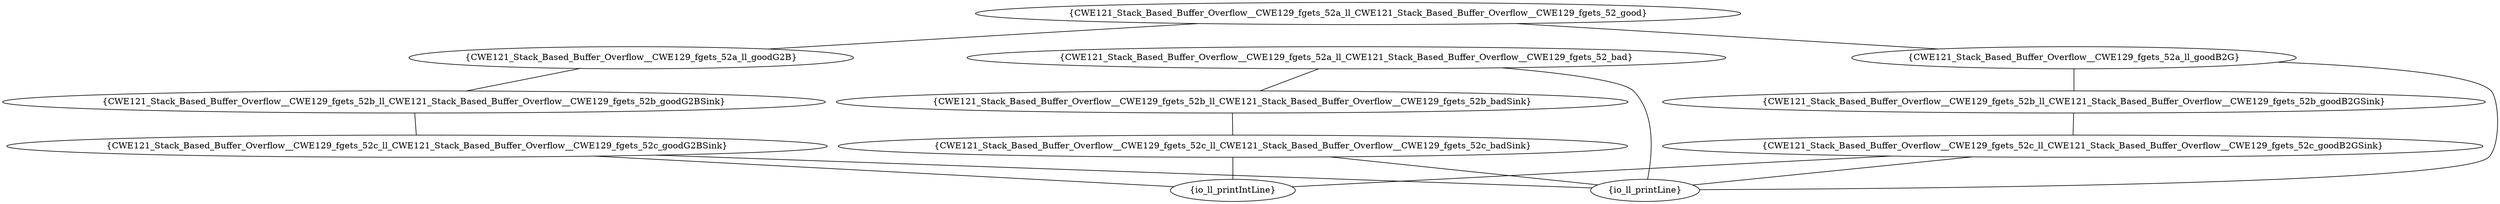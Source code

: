 graph "cg graph" {
CWE121_Stack_Based_Buffer_Overflow__CWE129_fgets_52a_ll_CWE121_Stack_Based_Buffer_Overflow__CWE129_fgets_52_good [label="{CWE121_Stack_Based_Buffer_Overflow__CWE129_fgets_52a_ll_CWE121_Stack_Based_Buffer_Overflow__CWE129_fgets_52_good}"];
CWE121_Stack_Based_Buffer_Overflow__CWE129_fgets_52a_ll_goodG2B [label="{CWE121_Stack_Based_Buffer_Overflow__CWE129_fgets_52a_ll_goodG2B}"];
CWE121_Stack_Based_Buffer_Overflow__CWE129_fgets_52a_ll_goodB2G [label="{CWE121_Stack_Based_Buffer_Overflow__CWE129_fgets_52a_ll_goodB2G}"];
CWE121_Stack_Based_Buffer_Overflow__CWE129_fgets_52c_ll_CWE121_Stack_Based_Buffer_Overflow__CWE129_fgets_52c_goodG2BSink [label="{CWE121_Stack_Based_Buffer_Overflow__CWE129_fgets_52c_ll_CWE121_Stack_Based_Buffer_Overflow__CWE129_fgets_52c_goodG2BSink}"];
io_ll_printIntLine [label="{io_ll_printIntLine}"];
io_ll_printLine [label="{io_ll_printLine}"];
CWE121_Stack_Based_Buffer_Overflow__CWE129_fgets_52b_ll_CWE121_Stack_Based_Buffer_Overflow__CWE129_fgets_52b_goodG2BSink [label="{CWE121_Stack_Based_Buffer_Overflow__CWE129_fgets_52b_ll_CWE121_Stack_Based_Buffer_Overflow__CWE129_fgets_52b_goodG2BSink}"];
CWE121_Stack_Based_Buffer_Overflow__CWE129_fgets_52c_ll_CWE121_Stack_Based_Buffer_Overflow__CWE129_fgets_52c_goodB2GSink [label="{CWE121_Stack_Based_Buffer_Overflow__CWE129_fgets_52c_ll_CWE121_Stack_Based_Buffer_Overflow__CWE129_fgets_52c_goodB2GSink}"];
CWE121_Stack_Based_Buffer_Overflow__CWE129_fgets_52b_ll_CWE121_Stack_Based_Buffer_Overflow__CWE129_fgets_52b_goodB2GSink [label="{CWE121_Stack_Based_Buffer_Overflow__CWE129_fgets_52b_ll_CWE121_Stack_Based_Buffer_Overflow__CWE129_fgets_52b_goodB2GSink}"];
CWE121_Stack_Based_Buffer_Overflow__CWE129_fgets_52c_ll_CWE121_Stack_Based_Buffer_Overflow__CWE129_fgets_52c_badSink [label="{CWE121_Stack_Based_Buffer_Overflow__CWE129_fgets_52c_ll_CWE121_Stack_Based_Buffer_Overflow__CWE129_fgets_52c_badSink}"];
CWE121_Stack_Based_Buffer_Overflow__CWE129_fgets_52b_ll_CWE121_Stack_Based_Buffer_Overflow__CWE129_fgets_52b_badSink [label="{CWE121_Stack_Based_Buffer_Overflow__CWE129_fgets_52b_ll_CWE121_Stack_Based_Buffer_Overflow__CWE129_fgets_52b_badSink}"];
CWE121_Stack_Based_Buffer_Overflow__CWE129_fgets_52a_ll_CWE121_Stack_Based_Buffer_Overflow__CWE129_fgets_52_bad [label="{CWE121_Stack_Based_Buffer_Overflow__CWE129_fgets_52a_ll_CWE121_Stack_Based_Buffer_Overflow__CWE129_fgets_52_bad}"];
CWE121_Stack_Based_Buffer_Overflow__CWE129_fgets_52a_ll_CWE121_Stack_Based_Buffer_Overflow__CWE129_fgets_52_good -- CWE121_Stack_Based_Buffer_Overflow__CWE129_fgets_52a_ll_goodG2B;
CWE121_Stack_Based_Buffer_Overflow__CWE129_fgets_52a_ll_CWE121_Stack_Based_Buffer_Overflow__CWE129_fgets_52_good -- CWE121_Stack_Based_Buffer_Overflow__CWE129_fgets_52a_ll_goodB2G;
CWE121_Stack_Based_Buffer_Overflow__CWE129_fgets_52c_ll_CWE121_Stack_Based_Buffer_Overflow__CWE129_fgets_52c_goodG2BSink -- io_ll_printIntLine;
CWE121_Stack_Based_Buffer_Overflow__CWE129_fgets_52c_ll_CWE121_Stack_Based_Buffer_Overflow__CWE129_fgets_52c_goodG2BSink -- io_ll_printLine;
CWE121_Stack_Based_Buffer_Overflow__CWE129_fgets_52b_ll_CWE121_Stack_Based_Buffer_Overflow__CWE129_fgets_52b_goodG2BSink -- CWE121_Stack_Based_Buffer_Overflow__CWE129_fgets_52c_ll_CWE121_Stack_Based_Buffer_Overflow__CWE129_fgets_52c_goodG2BSink;
CWE121_Stack_Based_Buffer_Overflow__CWE129_fgets_52a_ll_goodG2B -- CWE121_Stack_Based_Buffer_Overflow__CWE129_fgets_52b_ll_CWE121_Stack_Based_Buffer_Overflow__CWE129_fgets_52b_goodG2BSink;
CWE121_Stack_Based_Buffer_Overflow__CWE129_fgets_52c_ll_CWE121_Stack_Based_Buffer_Overflow__CWE129_fgets_52c_goodB2GSink -- io_ll_printIntLine;
CWE121_Stack_Based_Buffer_Overflow__CWE129_fgets_52c_ll_CWE121_Stack_Based_Buffer_Overflow__CWE129_fgets_52c_goodB2GSink -- io_ll_printLine;
CWE121_Stack_Based_Buffer_Overflow__CWE129_fgets_52a_ll_goodB2G -- io_ll_printLine;
CWE121_Stack_Based_Buffer_Overflow__CWE129_fgets_52a_ll_goodB2G -- CWE121_Stack_Based_Buffer_Overflow__CWE129_fgets_52b_ll_CWE121_Stack_Based_Buffer_Overflow__CWE129_fgets_52b_goodB2GSink;
CWE121_Stack_Based_Buffer_Overflow__CWE129_fgets_52c_ll_CWE121_Stack_Based_Buffer_Overflow__CWE129_fgets_52c_badSink -- io_ll_printIntLine;
CWE121_Stack_Based_Buffer_Overflow__CWE129_fgets_52c_ll_CWE121_Stack_Based_Buffer_Overflow__CWE129_fgets_52c_badSink -- io_ll_printLine;
CWE121_Stack_Based_Buffer_Overflow__CWE129_fgets_52b_ll_CWE121_Stack_Based_Buffer_Overflow__CWE129_fgets_52b_badSink -- CWE121_Stack_Based_Buffer_Overflow__CWE129_fgets_52c_ll_CWE121_Stack_Based_Buffer_Overflow__CWE129_fgets_52c_badSink;
CWE121_Stack_Based_Buffer_Overflow__CWE129_fgets_52b_ll_CWE121_Stack_Based_Buffer_Overflow__CWE129_fgets_52b_goodB2GSink -- CWE121_Stack_Based_Buffer_Overflow__CWE129_fgets_52c_ll_CWE121_Stack_Based_Buffer_Overflow__CWE129_fgets_52c_goodB2GSink;
CWE121_Stack_Based_Buffer_Overflow__CWE129_fgets_52a_ll_CWE121_Stack_Based_Buffer_Overflow__CWE129_fgets_52_bad -- io_ll_printLine;
CWE121_Stack_Based_Buffer_Overflow__CWE129_fgets_52a_ll_CWE121_Stack_Based_Buffer_Overflow__CWE129_fgets_52_bad -- CWE121_Stack_Based_Buffer_Overflow__CWE129_fgets_52b_ll_CWE121_Stack_Based_Buffer_Overflow__CWE129_fgets_52b_badSink;
}
